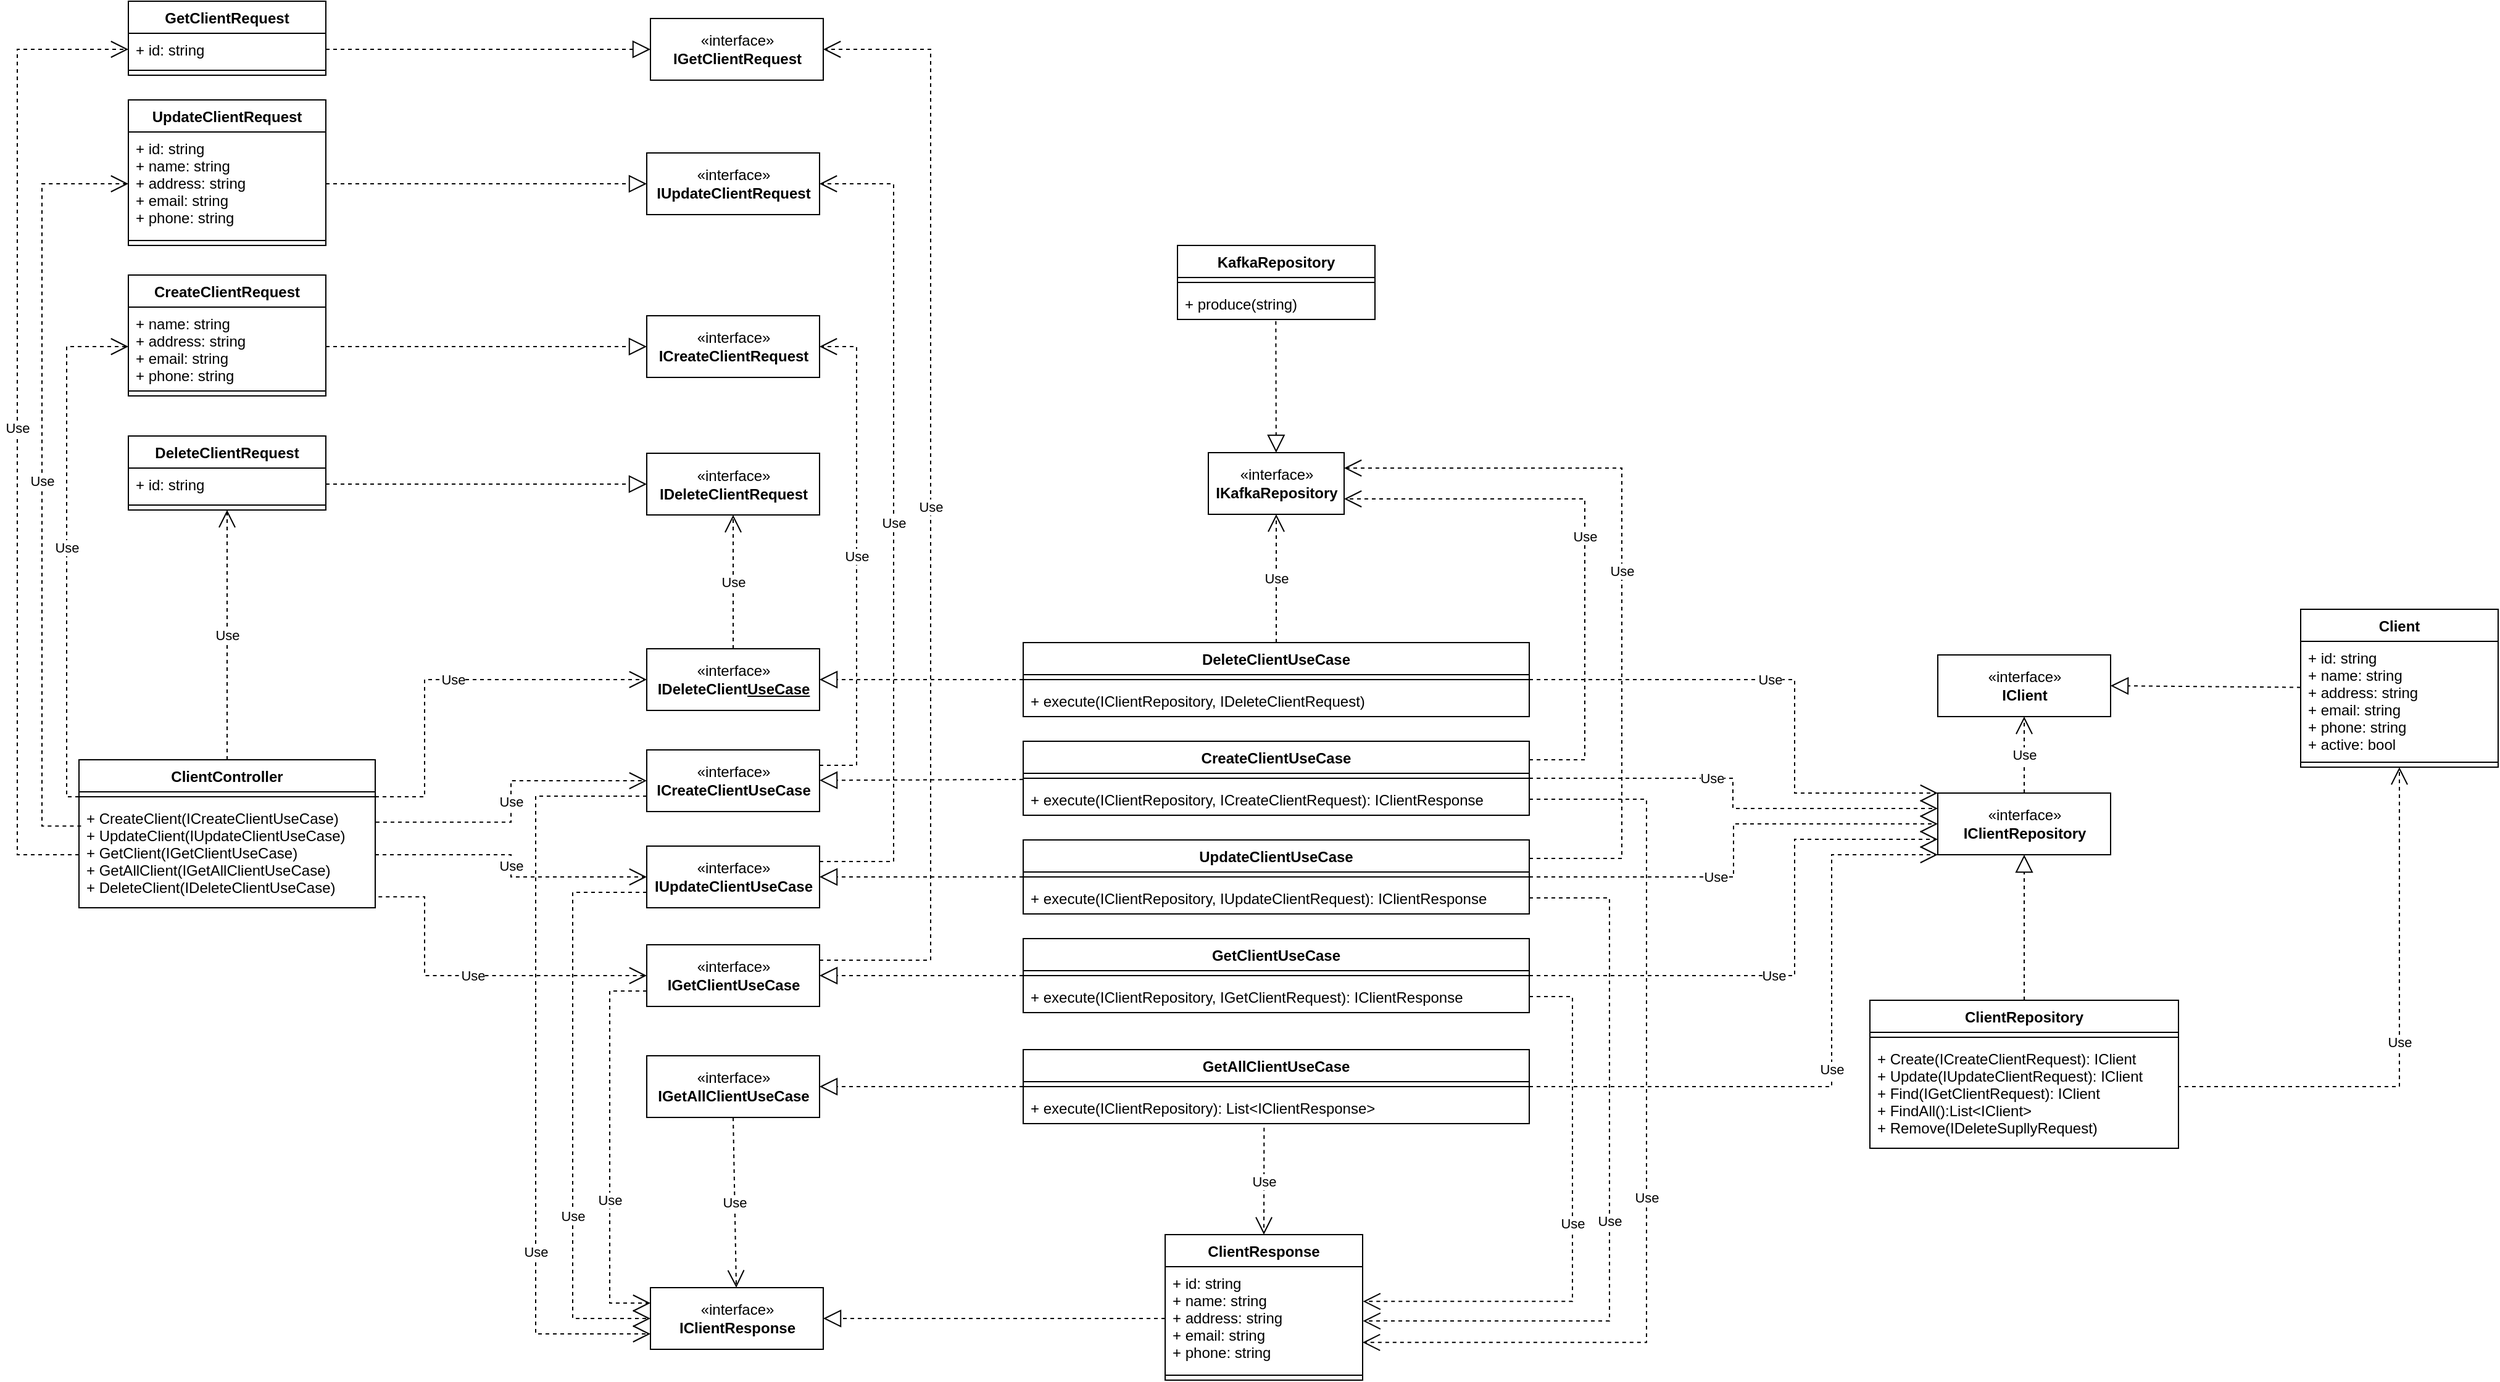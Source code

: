 <mxfile version="17.4.3" type="device"><diagram id="DKBHB41s_qd2FAljXbg2" name="Page-1"><mxGraphModel dx="2692" dy="2877" grid="1" gridSize="10" guides="1" tooltips="1" connect="1" arrows="1" fold="1" page="1" pageScale="1" pageWidth="827" pageHeight="1169" math="0" shadow="0"><root><mxCell id="0"/><mxCell id="1" parent="0"/><mxCell id="ePpvQU-rezTkZ5d9DqpV-1" value="" style="endArrow=block;dashed=1;endFill=0;endSize=12;html=1;rounded=0;exitX=0;exitY=0.5;exitDx=0;exitDy=0;entryX=1;entryY=0.5;entryDx=0;entryDy=0;" parent="1" source="ePpvQU-rezTkZ5d9DqpV-48" target="ePpvQU-rezTkZ5d9DqpV-2" edge="1"><mxGeometry width="160" relative="1" as="geometry"><mxPoint x="-690" y="-1297" as="sourcePoint"/><mxPoint x="-260" y="-1090" as="targetPoint"/></mxGeometry></mxCell><mxCell id="ePpvQU-rezTkZ5d9DqpV-2" value="«interface»&lt;br&gt;&lt;b&gt;IClientResponse&lt;/b&gt;" style="html=1;" parent="1" vertex="1"><mxGeometry x="-897" y="-1267" width="140" height="50" as="geometry"/></mxCell><mxCell id="ePpvQU-rezTkZ5d9DqpV-3" value="" style="endArrow=block;dashed=1;endFill=0;endSize=12;html=1;rounded=0;" parent="1" source="ePpvQU-rezTkZ5d9DqpV-10" target="ePpvQU-rezTkZ5d9DqpV-21" edge="1"><mxGeometry width="160" relative="1" as="geometry"><mxPoint x="-330" y="-1570" as="sourcePoint"/><mxPoint x="-170" y="-1570" as="targetPoint"/></mxGeometry></mxCell><mxCell id="ePpvQU-rezTkZ5d9DqpV-4" value="" style="endArrow=block;dashed=1;endFill=0;endSize=12;html=1;rounded=0;" parent="1" source="ePpvQU-rezTkZ5d9DqpV-7" target="ePpvQU-rezTkZ5d9DqpV-20" edge="1"><mxGeometry width="160" relative="1" as="geometry"><mxPoint x="-680" y="-1610" as="sourcePoint"/><mxPoint x="-520" y="-1610" as="targetPoint"/></mxGeometry></mxCell><mxCell id="ePpvQU-rezTkZ5d9DqpV-5" value="" style="endArrow=block;dashed=1;endFill=0;endSize=12;html=1;rounded=0;" parent="1" source="ePpvQU-rezTkZ5d9DqpV-13" target="ePpvQU-rezTkZ5d9DqpV-22" edge="1"><mxGeometry width="160" relative="1" as="geometry"><mxPoint x="-330" y="-1570" as="sourcePoint"/><mxPoint x="-170" y="-1570" as="targetPoint"/></mxGeometry></mxCell><mxCell id="ePpvQU-rezTkZ5d9DqpV-6" value="" style="endArrow=block;dashed=1;endFill=0;endSize=12;html=1;rounded=0;" parent="1" source="ePpvQU-rezTkZ5d9DqpV-16" target="ePpvQU-rezTkZ5d9DqpV-23" edge="1"><mxGeometry width="160" relative="1" as="geometry"><mxPoint x="-330" y="-1570" as="sourcePoint"/><mxPoint x="-170" y="-1570" as="targetPoint"/></mxGeometry></mxCell><mxCell id="ePpvQU-rezTkZ5d9DqpV-7" value="CreateClientUseCase" style="swimlane;fontStyle=1;align=center;verticalAlign=top;childLayout=stackLayout;horizontal=1;startSize=26;horizontalStack=0;resizeParent=1;resizeParentMax=0;resizeLast=0;collapsible=1;marginBottom=0;" parent="1" vertex="1"><mxGeometry x="-595" y="-1710" width="410" height="60" as="geometry"/></mxCell><mxCell id="ePpvQU-rezTkZ5d9DqpV-8" value="" style="line;strokeWidth=1;fillColor=none;align=left;verticalAlign=middle;spacingTop=-1;spacingLeft=3;spacingRight=3;rotatable=0;labelPosition=right;points=[];portConstraint=eastwest;" parent="ePpvQU-rezTkZ5d9DqpV-7" vertex="1"><mxGeometry y="26" width="410" height="8" as="geometry"/></mxCell><mxCell id="ePpvQU-rezTkZ5d9DqpV-9" value="+ execute(IClientRepository, ICreateClientRequest): IClientResponse" style="text;strokeColor=none;fillColor=none;align=left;verticalAlign=top;spacingLeft=4;spacingRight=4;overflow=hidden;rotatable=0;points=[[0,0.5],[1,0.5]];portConstraint=eastwest;" parent="ePpvQU-rezTkZ5d9DqpV-7" vertex="1"><mxGeometry y="34" width="410" height="26" as="geometry"/></mxCell><mxCell id="ePpvQU-rezTkZ5d9DqpV-10" value="UpdateClientUseCase" style="swimlane;fontStyle=1;align=center;verticalAlign=top;childLayout=stackLayout;horizontal=1;startSize=26;horizontalStack=0;resizeParent=1;resizeParentMax=0;resizeLast=0;collapsible=1;marginBottom=0;" parent="1" vertex="1"><mxGeometry x="-595" y="-1630" width="410" height="60" as="geometry"/></mxCell><mxCell id="ePpvQU-rezTkZ5d9DqpV-11" value="" style="line;strokeWidth=1;fillColor=none;align=left;verticalAlign=middle;spacingTop=-1;spacingLeft=3;spacingRight=3;rotatable=0;labelPosition=right;points=[];portConstraint=eastwest;" parent="ePpvQU-rezTkZ5d9DqpV-10" vertex="1"><mxGeometry y="26" width="410" height="8" as="geometry"/></mxCell><mxCell id="ePpvQU-rezTkZ5d9DqpV-12" value="+ execute(IClientRepository, IUpdateClientRequest): IClientResponse" style="text;strokeColor=none;fillColor=none;align=left;verticalAlign=top;spacingLeft=4;spacingRight=4;overflow=hidden;rotatable=0;points=[[0,0.5],[1,0.5]];portConstraint=eastwest;" parent="ePpvQU-rezTkZ5d9DqpV-10" vertex="1"><mxGeometry y="34" width="410" height="26" as="geometry"/></mxCell><mxCell id="ePpvQU-rezTkZ5d9DqpV-13" value="GetClientUseCase" style="swimlane;fontStyle=1;align=center;verticalAlign=top;childLayout=stackLayout;horizontal=1;startSize=26;horizontalStack=0;resizeParent=1;resizeParentMax=0;resizeLast=0;collapsible=1;marginBottom=0;" parent="1" vertex="1"><mxGeometry x="-595" y="-1550" width="410" height="60" as="geometry"/></mxCell><mxCell id="ePpvQU-rezTkZ5d9DqpV-14" value="" style="line;strokeWidth=1;fillColor=none;align=left;verticalAlign=middle;spacingTop=-1;spacingLeft=3;spacingRight=3;rotatable=0;labelPosition=right;points=[];portConstraint=eastwest;" parent="ePpvQU-rezTkZ5d9DqpV-13" vertex="1"><mxGeometry y="26" width="410" height="8" as="geometry"/></mxCell><mxCell id="ePpvQU-rezTkZ5d9DqpV-15" value="+ execute(IClientRepository, IGetClientRequest): IClientResponse" style="text;strokeColor=none;fillColor=none;align=left;verticalAlign=top;spacingLeft=4;spacingRight=4;overflow=hidden;rotatable=0;points=[[0,0.5],[1,0.5]];portConstraint=eastwest;" parent="ePpvQU-rezTkZ5d9DqpV-13" vertex="1"><mxGeometry y="34" width="410" height="26" as="geometry"/></mxCell><mxCell id="ePpvQU-rezTkZ5d9DqpV-16" value="DeleteClientUseCase" style="swimlane;fontStyle=1;align=center;verticalAlign=top;childLayout=stackLayout;horizontal=1;startSize=26;horizontalStack=0;resizeParent=1;resizeParentMax=0;resizeLast=0;collapsible=1;marginBottom=0;" parent="1" vertex="1"><mxGeometry x="-595" y="-1790" width="410" height="60" as="geometry"/></mxCell><mxCell id="ePpvQU-rezTkZ5d9DqpV-17" value="" style="line;strokeWidth=1;fillColor=none;align=left;verticalAlign=middle;spacingTop=-1;spacingLeft=3;spacingRight=3;rotatable=0;labelPosition=right;points=[];portConstraint=eastwest;" parent="ePpvQU-rezTkZ5d9DqpV-16" vertex="1"><mxGeometry y="26" width="410" height="8" as="geometry"/></mxCell><mxCell id="ePpvQU-rezTkZ5d9DqpV-18" value="+ execute(IClientRepository, IDeleteClientRequest)" style="text;strokeColor=none;fillColor=none;align=left;verticalAlign=top;spacingLeft=4;spacingRight=4;overflow=hidden;rotatable=0;points=[[0,0.5],[1,0.5]];portConstraint=eastwest;" parent="ePpvQU-rezTkZ5d9DqpV-16" vertex="1"><mxGeometry y="34" width="410" height="26" as="geometry"/></mxCell><mxCell id="ePpvQU-rezTkZ5d9DqpV-19" value="&lt;span style=&quot;color: rgba(0 , 0 , 0 , 0) ; font-family: monospace ; font-size: 0px&quot;&gt;%3CmxGraphModel%3E%3Croot%3E%3CmxCell%20id%3D%220%22%2F%3E%3CmxCell%20id%3D%221%22%20parent%3D%220%22%2F%3E%3CmxCell%20id%3D%222%22%20value%3D%22%C2%ABinterface%C2%BB%26lt%3Bbr%26gt%3B%26lt%3Bb%26gt%3BICreateClientRequest%26lt%3B%2Fb%26gt%3B%22%20style%3D%22html%3D1%3B%22%20vertex%3D%221%22%20parent%3D%221%22%3E%3CmxGeometry%20x%3D%22-1110%22%20y%3D%22-2160%22%20width%3D%22140%22%20height%3D%2250%22%20as%3D%22geometry%22%2F%3E%3C%2FmxCell%3E%3CmxCell%20id%3D%223%22%20value%3D%22%C2%ABinterface%C2%BB%26lt%3Bbr%26gt%3B%26lt%3Bb%26gt%3BIGetClientRequest%26lt%3B%2Fb%26gt%3B%22%20style%3D%22html%3D1%3B%22%20vertex%3D%221%22%20parent%3D%221%22%3E%3CmxGeometry%20x%3D%22-1110%22%20y%3D%22-2040%22%20width%3D%22140%22%20height%3D%2250%22%20as%3D%22geometry%22%2F%3E%3C%2FmxCell%3E%3CmxCell%20id%3D%224%22%20value%3D%22%C2%ABinterface%C2%BB%26lt%3Bbr%26gt%3B%26lt%3Bb%26gt%3BIUpdateClientR%26lt%3B%2Fb%26gt%3B%26lt%3Bspan%20style%3D%26quot%3Bcolor%3A%20rgba(0%20%2C%200%20%2C%200%20%2C%200)%20%3B%20font-family%3A%20monospace%20%3B%20font-size%3A%200px%26quot%3B%26gt%3B%253CmxGraphModel%253E%253Croot%253E%253CmxCell%2520id%253D%25220%2522%252F%253E%253CmxCell%2520id%253D%25221%2522%2520parent%253D%25220%2522%252F%253E%253CmxCell%2520id%253D%25222%2522%2520value%253D%2522%25C2%25ABinterface%25C2%25BB%2526lt%253Bbr%2526gt%253B%2526lt%253Bb%2526gt%253BICreateClientRequest%2526lt%253B%252Fb%2526gt%253B%2522%2520style%253D%2522html%253D1%253B%2522%2520vertex%253D%25221%2522%2520parent%253D%25221%2522%253E%253CmxGeometry%2520x%253D%2522-790%2522%2520y%253D%2522-1310%2522%2520width%253D%2522140%2522%2520height%253D%252250%2522%2520as%253D%2522geometry%2522%252F%253E%253C%252FmxCell%253E%253C%252Froot%253E%253C%252FmxGraphModel%253E%26lt%3B%2Fspan%26gt%3B%26lt%3Bb%26gt%3B%26lt%3Bbr%26gt%3Bequest%26lt%3B%2Fb%26gt%3B%22%20style%3D%22html%3D1%3B%22%20vertex%3D%221%22%20parent%3D%221%22%3E%3CmxGeometry%20x%3D%22-1110%22%20y%3D%22-2100%22%20width%3D%22140%22%20height%3D%2250%22%20as%3D%22geometry%22%2F%3E%3C%2FmxCell%3E%3CmxCell%20id%3D%225%22%20value%3D%22%C2%ABinterface%C2%BB%26lt%3Bbr%26gt%3B%26lt%3Bb%26gt%3BIDeleteClientRequest%26lt%3B%2Fb%26gt%3B%22%20style%3D%22html%3D1%3B%22%20vertex%3D%221%22%20parent%3D%221%22%3E%3CmxGeometry%20x%3D%22-1110%22%20y%3D%22-1980%22%20width%3D%22140%22%20height%3D%2250%22%20as%3D%22geometry%22%2F%3E%3C%2FmxCell%3E%3C%2Froot%3E%3C%2FmxGraphModel%3E&lt;/span&gt;" style="html=1;strokeColor=none;resizeWidth=1;resizeHeight=1;fillColor=none;part=1;connectable=0;allowArrows=0;deletable=0;" parent="1" vertex="1"><mxGeometry x="-940" y="-1800" width="230.0" height="224" as="geometry"><mxPoint y="30" as="offset"/></mxGeometry></mxCell><mxCell id="ePpvQU-rezTkZ5d9DqpV-20" value="«interface»&lt;br&gt;&lt;b&gt;ICreateClientUseCase&lt;/b&gt;" style="html=1;" parent="1" vertex="1"><mxGeometry x="-900" y="-1703" width="140" height="50" as="geometry"/></mxCell><mxCell id="ePpvQU-rezTkZ5d9DqpV-21" value="«interface»&lt;br&gt;&lt;b&gt;IUpdateClientUseCase&lt;/b&gt;&lt;span style=&quot;color: rgba(0 , 0 , 0 , 0) ; font-family: monospace ; font-size: 0px&quot;&gt;%3CmxGraphModel%3E%3Croot%3E%3CmxCell%20id%3D%220%22%2F%3E%3CmxCell%20id%3D%221%22%20parent%3D%220%22%2F%3E%3CmxCell%20id%3D%222%22%20value%3D%22%C2%ABinterface%C2%BB%26lt%3Bbr%26gt%3B%26lt%3Bb%26gt%3BICreateClientRequest%26lt%3B%2Fb%26gt%3B%22%20style%3D%22html%3D1%3B%22%20vertex%3D%221%22%20parent%3D%221%22%3E%3CmxGeometry%20x%3D%22-790%22%20y%3D%22-1310%22%20width%3D%22140%22%20height%3D%2250%22%20as%3D%22geometry%22%2F%3E%3C%2FmxCell%3E%3C%2Froot%3E%3C%2FmxGraphMom&lt;/span&gt;&lt;b&gt;&lt;br&gt;&lt;/b&gt;" style="html=1;" parent="1" vertex="1"><mxGeometry x="-900" y="-1625" width="140" height="50" as="geometry"/></mxCell><mxCell id="ePpvQU-rezTkZ5d9DqpV-22" value="«interface»&lt;br&gt;&lt;b&gt;IGetClientUseCase&lt;/b&gt;" style="html=1;" parent="1" vertex="1"><mxGeometry x="-900" y="-1545" width="140" height="50" as="geometry"/></mxCell><mxCell id="ePpvQU-rezTkZ5d9DqpV-23" value="«interface»&lt;br&gt;&lt;b&gt;IDeleteClient&lt;u&gt;UseCase&lt;/u&gt;&lt;/b&gt;" style="html=1;" parent="1" vertex="1"><mxGeometry x="-900" y="-1785" width="140" height="50" as="geometry"/></mxCell><mxCell id="ePpvQU-rezTkZ5d9DqpV-24" value="Use" style="endArrow=open;endSize=12;dashed=1;html=1;rounded=0;exitX=0;exitY=0.75;exitDx=0;exitDy=0;edgeStyle=elbowEdgeStyle;entryX=0;entryY=0.75;entryDx=0;entryDy=0;" parent="1" source="ePpvQU-rezTkZ5d9DqpV-20" target="ePpvQU-rezTkZ5d9DqpV-2" edge="1"><mxGeometry x="0.485" width="160" relative="1" as="geometry"><mxPoint x="-1180" y="-1650" as="sourcePoint"/><mxPoint x="-930" y="-1260" as="targetPoint"/><Array as="points"><mxPoint x="-990" y="-1620"/><mxPoint x="-980" y="-1400"/><mxPoint x="-910" y="-1220"/><mxPoint x="-930" y="-1430"/><mxPoint x="-920" y="-1670"/><mxPoint x="-910" y="-1690"/><mxPoint x="-900" y="-1570"/></Array><mxPoint as="offset"/></mxGeometry></mxCell><mxCell id="ePpvQU-rezTkZ5d9DqpV-25" value="Use" style="endArrow=open;endSize=12;dashed=1;html=1;rounded=0;exitX=0;exitY=0.75;exitDx=0;exitDy=0;edgeStyle=elbowEdgeStyle;entryX=0;entryY=0.5;entryDx=0;entryDy=0;" parent="1" source="ePpvQU-rezTkZ5d9DqpV-21" target="ePpvQU-rezTkZ5d9DqpV-2" edge="1"><mxGeometry x="0.376" width="160" relative="1" as="geometry"><mxPoint x="-1040" y="-1460" as="sourcePoint"/><mxPoint x="-950" y="-1240" as="targetPoint"/><Array as="points"><mxPoint x="-960" y="-1410"/><mxPoint x="-950" y="-1450"/><mxPoint x="-950" y="-1420"/><mxPoint x="-930" y="-1500"/><mxPoint x="-920" y="-1529"/></Array><mxPoint as="offset"/></mxGeometry></mxCell><mxCell id="ePpvQU-rezTkZ5d9DqpV-26" value="Use" style="endArrow=open;endSize=12;dashed=1;html=1;rounded=0;exitX=0;exitY=0.75;exitDx=0;exitDy=0;edgeStyle=elbowEdgeStyle;entryX=0;entryY=0.25;entryDx=0;entryDy=0;" parent="1" source="ePpvQU-rezTkZ5d9DqpV-22" target="ePpvQU-rezTkZ5d9DqpV-2" edge="1"><mxGeometry x="0.264" width="160" relative="1" as="geometry"><mxPoint x="-1040" y="-1460" as="sourcePoint"/><mxPoint x="-970" y="-1190" as="targetPoint"/><Array as="points"><mxPoint x="-930" y="-1400"/><mxPoint x="-830" y="-1380"/><mxPoint x="-940" y="-1400"/><mxPoint x="-970" y="-1390"/><mxPoint x="-990" y="-1410"/><mxPoint x="-950" y="-1490"/><mxPoint x="-940" y="-1490"/></Array><mxPoint as="offset"/></mxGeometry></mxCell><mxCell id="ePpvQU-rezTkZ5d9DqpV-27" value="Use" style="endArrow=open;endSize=12;dashed=1;html=1;rounded=0;exitX=1;exitY=0.5;exitDx=0;exitDy=0;entryX=0;entryY=0.25;entryDx=0;entryDy=0;edgeStyle=elbowEdgeStyle;" parent="1" source="ePpvQU-rezTkZ5d9DqpV-7" target="ePpvQU-rezTkZ5d9DqpV-74" edge="1"><mxGeometry x="-0.17" width="160" relative="1" as="geometry"><mxPoint x="-330" y="-1660" as="sourcePoint"/><mxPoint x="-170" y="-1660" as="targetPoint"/><Array as="points"><mxPoint x="-20" y="-1690"/><mxPoint x="10" y="-1730"/></Array><mxPoint as="offset"/></mxGeometry></mxCell><mxCell id="ePpvQU-rezTkZ5d9DqpV-28" value="Use" style="endArrow=open;endSize=12;dashed=1;html=1;rounded=0;exitX=1;exitY=0.5;exitDx=0;exitDy=0;entryX=0;entryY=0.5;entryDx=0;entryDy=0;edgeStyle=elbowEdgeStyle;" parent="1" source="ePpvQU-rezTkZ5d9DqpV-10" target="ePpvQU-rezTkZ5d9DqpV-74" edge="1"><mxGeometry x="-0.193" width="160" relative="1" as="geometry"><mxPoint x="-320" y="-1650" as="sourcePoint"/><mxPoint x="-160" y="-1650" as="targetPoint"/><Array as="points"/><mxPoint as="offset"/></mxGeometry></mxCell><mxCell id="ePpvQU-rezTkZ5d9DqpV-29" value="Use" style="endArrow=open;endSize=12;dashed=1;html=1;rounded=0;exitX=1;exitY=0.5;exitDx=0;exitDy=0;entryX=0;entryY=0.75;entryDx=0;entryDy=0;edgeStyle=elbowEdgeStyle;" parent="1" source="ePpvQU-rezTkZ5d9DqpV-13" target="ePpvQU-rezTkZ5d9DqpV-74" edge="1"><mxGeometry x="-0.104" width="160" relative="1" as="geometry"><mxPoint x="-310" y="-1640" as="sourcePoint"/><mxPoint x="-150" y="-1640" as="targetPoint"/><Array as="points"><mxPoint x="30" y="-1550"/><mxPoint x="-20" y="-1630"/><mxPoint x="-270" y="-1630"/></Array><mxPoint as="offset"/></mxGeometry></mxCell><mxCell id="ePpvQU-rezTkZ5d9DqpV-30" value="Use" style="endArrow=open;endSize=12;dashed=1;html=1;rounded=0;edgeStyle=elbowEdgeStyle;exitX=1;exitY=0.5;exitDx=0;exitDy=0;entryX=0;entryY=0;entryDx=0;entryDy=0;" parent="1" source="ePpvQU-rezTkZ5d9DqpV-16" target="ePpvQU-rezTkZ5d9DqpV-74" edge="1"><mxGeometry x="-0.08" width="160" relative="1" as="geometry"><mxPoint x="-290" y="-1560" as="sourcePoint"/><mxPoint x="140" y="-1760" as="targetPoint"/><Array as="points"><mxPoint x="30" y="-1700"/><mxPoint x="20" y="-1570"/></Array><mxPoint as="offset"/></mxGeometry></mxCell><mxCell id="ePpvQU-rezTkZ5d9DqpV-31" value="DeleteClientRequest" style="swimlane;fontStyle=1;align=center;verticalAlign=top;childLayout=stackLayout;horizontal=1;startSize=26;horizontalStack=0;resizeParent=1;resizeParentMax=0;resizeLast=0;collapsible=1;marginBottom=0;" parent="1" vertex="1"><mxGeometry x="-1320" y="-1957.5" width="160" height="60" as="geometry"/></mxCell><mxCell id="ePpvQU-rezTkZ5d9DqpV-32" value="+ id: string" style="text;strokeColor=none;fillColor=none;align=left;verticalAlign=top;spacingLeft=4;spacingRight=4;overflow=hidden;rotatable=0;points=[[0,0.5],[1,0.5]];portConstraint=eastwest;" parent="ePpvQU-rezTkZ5d9DqpV-31" vertex="1"><mxGeometry y="26" width="160" height="26" as="geometry"/></mxCell><mxCell id="ePpvQU-rezTkZ5d9DqpV-33" value="" style="line;strokeWidth=1;fillColor=none;align=left;verticalAlign=middle;spacingTop=-1;spacingLeft=3;spacingRight=3;rotatable=0;labelPosition=right;points=[];portConstraint=eastwest;" parent="ePpvQU-rezTkZ5d9DqpV-31" vertex="1"><mxGeometry y="52" width="160" height="8" as="geometry"/></mxCell><mxCell id="ePpvQU-rezTkZ5d9DqpV-34" style="edgeStyle=elbowEdgeStyle;rounded=0;orthogonalLoop=1;jettySize=auto;html=1;exitX=0.5;exitY=0;exitDx=0;exitDy=0;" parent="1" source="ePpvQU-rezTkZ5d9DqpV-31" target="ePpvQU-rezTkZ5d9DqpV-31" edge="1"><mxGeometry relative="1" as="geometry"/></mxCell><mxCell id="ePpvQU-rezTkZ5d9DqpV-35" value="GetClientRequest" style="swimlane;fontStyle=1;align=center;verticalAlign=top;childLayout=stackLayout;horizontal=1;startSize=26;horizontalStack=0;resizeParent=1;resizeParentMax=0;resizeLast=0;collapsible=1;marginBottom=0;" parent="1" vertex="1"><mxGeometry x="-1320" y="-2310" width="160" height="60" as="geometry"/></mxCell><mxCell id="ePpvQU-rezTkZ5d9DqpV-36" value="+ id: string" style="text;strokeColor=none;fillColor=none;align=left;verticalAlign=top;spacingLeft=4;spacingRight=4;overflow=hidden;rotatable=0;points=[[0,0.5],[1,0.5]];portConstraint=eastwest;" parent="ePpvQU-rezTkZ5d9DqpV-35" vertex="1"><mxGeometry y="26" width="160" height="26" as="geometry"/></mxCell><mxCell id="ePpvQU-rezTkZ5d9DqpV-37" value="" style="line;strokeWidth=1;fillColor=none;align=left;verticalAlign=middle;spacingTop=-1;spacingLeft=3;spacingRight=3;rotatable=0;labelPosition=right;points=[];portConstraint=eastwest;" parent="ePpvQU-rezTkZ5d9DqpV-35" vertex="1"><mxGeometry y="52" width="160" height="8" as="geometry"/></mxCell><mxCell id="ePpvQU-rezTkZ5d9DqpV-38" value="UpdateClientRequest" style="swimlane;fontStyle=1;align=center;verticalAlign=top;childLayout=stackLayout;horizontal=1;startSize=26;horizontalStack=0;resizeParent=1;resizeParentMax=0;resizeLast=0;collapsible=1;marginBottom=0;" parent="1" vertex="1"><mxGeometry x="-1320" y="-2230" width="160" height="118" as="geometry"/></mxCell><mxCell id="ePpvQU-rezTkZ5d9DqpV-39" value="+ id: string&#10;+ name: string&#10;+ address: string&#10;+ email: string&#10;+ phone: string" style="text;strokeColor=none;fillColor=none;align=left;verticalAlign=top;spacingLeft=4;spacingRight=4;overflow=hidden;rotatable=0;points=[[0,0.5],[1,0.5]];portConstraint=eastwest;" parent="ePpvQU-rezTkZ5d9DqpV-38" vertex="1"><mxGeometry y="26" width="160" height="84" as="geometry"/></mxCell><mxCell id="ePpvQU-rezTkZ5d9DqpV-40" value="" style="line;strokeWidth=1;fillColor=none;align=left;verticalAlign=middle;spacingTop=-1;spacingLeft=3;spacingRight=3;rotatable=0;labelPosition=right;points=[];portConstraint=eastwest;" parent="ePpvQU-rezTkZ5d9DqpV-38" vertex="1"><mxGeometry y="110" width="160" height="8" as="geometry"/></mxCell><mxCell id="ePpvQU-rezTkZ5d9DqpV-41" value="CreateClientRequest" style="swimlane;fontStyle=1;align=center;verticalAlign=top;childLayout=stackLayout;horizontal=1;startSize=26;horizontalStack=0;resizeParent=1;resizeParentMax=0;resizeLast=0;collapsible=1;marginBottom=0;" parent="1" vertex="1"><mxGeometry x="-1320" y="-2088" width="160" height="98" as="geometry"/></mxCell><mxCell id="ePpvQU-rezTkZ5d9DqpV-42" value="+ name: string&#10;+ address: string&#10;+ email: string&#10;+ phone: string" style="text;strokeColor=none;fillColor=none;align=left;verticalAlign=top;spacingLeft=4;spacingRight=4;overflow=hidden;rotatable=0;points=[[0,0.5],[1,0.5]];portConstraint=eastwest;" parent="ePpvQU-rezTkZ5d9DqpV-41" vertex="1"><mxGeometry y="26" width="160" height="64" as="geometry"/></mxCell><mxCell id="ePpvQU-rezTkZ5d9DqpV-43" value="" style="line;strokeWidth=1;fillColor=none;align=left;verticalAlign=middle;spacingTop=-1;spacingLeft=3;spacingRight=3;rotatable=0;labelPosition=right;points=[];portConstraint=eastwest;" parent="ePpvQU-rezTkZ5d9DqpV-41" vertex="1"><mxGeometry y="90" width="160" height="8" as="geometry"/></mxCell><mxCell id="ePpvQU-rezTkZ5d9DqpV-44" value="Use" style="endArrow=open;endSize=12;dashed=1;html=1;rounded=0;exitX=1;exitY=0.5;exitDx=0;exitDy=0;entryX=1.002;entryY=0.335;entryDx=0;entryDy=0;edgeStyle=elbowEdgeStyle;entryPerimeter=0;" parent="1" source="ePpvQU-rezTkZ5d9DqpV-15" target="ePpvQU-rezTkZ5d9DqpV-48" edge="1"><mxGeometry x="-0.032" width="160" relative="1" as="geometry"><mxPoint x="-470" y="-1460" as="sourcePoint"/><mxPoint x="-530" y="-1402" as="targetPoint"/><Array as="points"><mxPoint x="-150" y="-1400"/><mxPoint x="-510" y="-1450"/><mxPoint x="-500" y="-1500"/></Array><mxPoint as="offset"/></mxGeometry></mxCell><mxCell id="ePpvQU-rezTkZ5d9DqpV-45" value="Use" style="endArrow=open;endSize=12;dashed=1;html=1;rounded=0;exitX=1;exitY=0.5;exitDx=0;exitDy=0;entryX=1.002;entryY=0.524;entryDx=0;entryDy=0;edgeStyle=elbowEdgeStyle;entryPerimeter=0;" parent="1" source="ePpvQU-rezTkZ5d9DqpV-12" target="ePpvQU-rezTkZ5d9DqpV-48" edge="1"><mxGeometry x="0.077" width="160" relative="1" as="geometry"><mxPoint x="-540" y="-1540" as="sourcePoint"/><mxPoint x="-530" y="-1387" as="targetPoint"/><Array as="points"><mxPoint x="-120" y="-1410"/><mxPoint x="-130" y="-1440"/><mxPoint x="-140" y="-1480"/><mxPoint x="-480" y="-1500"/></Array><mxPoint as="offset"/></mxGeometry></mxCell><mxCell id="ePpvQU-rezTkZ5d9DqpV-46" value="Use" style="endArrow=open;endSize=12;dashed=1;html=1;rounded=0;exitX=1;exitY=0.5;exitDx=0;exitDy=0;entryX=1;entryY=0.731;entryDx=0;entryDy=0;edgeStyle=elbowEdgeStyle;entryPerimeter=0;" parent="1" source="ePpvQU-rezTkZ5d9DqpV-9" target="ePpvQU-rezTkZ5d9DqpV-48" edge="1"><mxGeometry x="0.093" width="160" relative="1" as="geometry"><mxPoint x="-400" y="-1470" as="sourcePoint"/><mxPoint x="-530" y="-1379.5" as="targetPoint"/><Array as="points"><mxPoint x="-90" y="-1480"/><mxPoint x="-110" y="-1630"/><mxPoint x="-250" y="-1560"/><mxPoint x="-460" y="-1550"/></Array><mxPoint y="-1" as="offset"/></mxGeometry></mxCell><mxCell id="ePpvQU-rezTkZ5d9DqpV-47" value="ClientResponse" style="swimlane;fontStyle=1;align=center;verticalAlign=top;childLayout=stackLayout;horizontal=1;startSize=26;horizontalStack=0;resizeParent=1;resizeParentMax=0;resizeLast=0;collapsible=1;marginBottom=0;" parent="1" vertex="1"><mxGeometry x="-480" y="-1310" width="160" height="118" as="geometry"/></mxCell><mxCell id="ePpvQU-rezTkZ5d9DqpV-48" value="+ id: string&#10;+ name: string&#10;+ address: string&#10;+ email: string&#10;+ phone: string" style="text;strokeColor=none;fillColor=none;align=left;verticalAlign=top;spacingLeft=4;spacingRight=4;overflow=hidden;rotatable=0;points=[[0,0.5],[1,0.5]];portConstraint=eastwest;" parent="ePpvQU-rezTkZ5d9DqpV-47" vertex="1"><mxGeometry y="26" width="160" height="84" as="geometry"/></mxCell><mxCell id="ePpvQU-rezTkZ5d9DqpV-49" value="" style="line;strokeWidth=1;fillColor=none;align=left;verticalAlign=middle;spacingTop=-1;spacingLeft=3;spacingRight=3;rotatable=0;labelPosition=right;points=[];portConstraint=eastwest;" parent="ePpvQU-rezTkZ5d9DqpV-47" vertex="1"><mxGeometry y="110" width="160" height="8" as="geometry"/></mxCell><mxCell id="ePpvQU-rezTkZ5d9DqpV-50" value="Use" style="endArrow=open;endSize=12;dashed=1;html=1;rounded=0;exitX=0.5;exitY=0;exitDx=0;exitDy=0;entryX=0.5;entryY=1;entryDx=0;entryDy=0;" parent="1" source="ePpvQU-rezTkZ5d9DqpV-74" target="ePpvQU-rezTkZ5d9DqpV-75" edge="1"><mxGeometry width="160" relative="1" as="geometry"><mxPoint x="-18.5" y="-1760" as="sourcePoint"/><mxPoint x="-10" y="-1840" as="targetPoint"/></mxGeometry></mxCell><mxCell id="ePpvQU-rezTkZ5d9DqpV-51" value="«interface»&lt;br&gt;&lt;b&gt;IDeleteClientRequest&lt;/b&gt;" style="html=1;" parent="1" vertex="1"><mxGeometry x="-900" y="-1943.5" width="140" height="50" as="geometry"/></mxCell><mxCell id="ePpvQU-rezTkZ5d9DqpV-52" value="«interface»&lt;br&gt;&lt;b&gt;ICreateClientRequest&lt;/b&gt;" style="html=1;" parent="1" vertex="1"><mxGeometry x="-900" y="-2055" width="140" height="50" as="geometry"/></mxCell><mxCell id="ePpvQU-rezTkZ5d9DqpV-53" value="«interface»&lt;br&gt;&lt;b&gt;IUpdateClientR&lt;/b&gt;&lt;span style=&quot;color: rgba(0 , 0 , 0 , 0) ; font-family: monospace ; font-size: 0px&quot;&gt;3CmxGraphModel%3E%3Croot%3E%3CmxCell%20id%3D%220%22%2F%3E%3CmxCell%20id%3D%221%22%20parent%3D%220%22%2F%3E%3CmxCell%20id%3D%222%22%20value%3D%22%C2%ABinterface%C2%BB%26lt%3Bbr%26gt%3B%26lt%3Bb%26gt%3BICreateClientRequest%26lt%3B%2Fb%26gt%3B%22%20style%3D%22html%3D1%3B%22%20vertex%3D%221%22%20parent%3D%221%22%3E%3CmxGeometry%20x%3D%22-790%22%20y%3D%22-1310%22%20width%3D%22140%22%20height%3D%2250%22%20as%3D%22geometry%22%2F%3E%3C%2FmxCell%3E%3C%2Froot%3E%3C%2FmxGraphModel%3E&lt;/span&gt;&lt;b&gt;equest&lt;/b&gt;" style="html=1;" parent="1" vertex="1"><mxGeometry x="-900" y="-2187" width="140" height="50" as="geometry"/></mxCell><mxCell id="ePpvQU-rezTkZ5d9DqpV-54" value="«interface»&lt;br&gt;&lt;b&gt;IGetClientRequest&lt;/b&gt;" style="html=1;" parent="1" vertex="1"><mxGeometry x="-897" y="-2296" width="140" height="50" as="geometry"/></mxCell><mxCell id="ePpvQU-rezTkZ5d9DqpV-55" value="Use" style="endArrow=open;endSize=12;dashed=1;html=1;rounded=0;entryX=0.5;entryY=1;entryDx=0;entryDy=0;exitX=0.5;exitY=0;exitDx=0;exitDy=0;" parent="1" source="ePpvQU-rezTkZ5d9DqpV-23" target="ePpvQU-rezTkZ5d9DqpV-51" edge="1"><mxGeometry width="160" relative="1" as="geometry"><mxPoint x="-830" y="-1830" as="sourcePoint"/><mxPoint x="-670" y="-1830" as="targetPoint"/></mxGeometry></mxCell><mxCell id="ePpvQU-rezTkZ5d9DqpV-56" value="ClientController" style="swimlane;fontStyle=1;align=center;verticalAlign=top;childLayout=stackLayout;horizontal=1;startSize=26;horizontalStack=0;resizeParent=1;resizeParentMax=0;resizeLast=0;collapsible=1;marginBottom=0;" parent="1" vertex="1"><mxGeometry x="-1360" y="-1695" width="240" height="120" as="geometry"/></mxCell><mxCell id="ePpvQU-rezTkZ5d9DqpV-57" value="" style="line;strokeWidth=1;fillColor=none;align=left;verticalAlign=middle;spacingTop=-1;spacingLeft=3;spacingRight=3;rotatable=0;labelPosition=right;points=[];portConstraint=eastwest;" parent="ePpvQU-rezTkZ5d9DqpV-56" vertex="1"><mxGeometry y="26" width="240" height="8" as="geometry"/></mxCell><mxCell id="ePpvQU-rezTkZ5d9DqpV-58" value="+ CreateClient(ICreateClientUseCase)&#10;+ UpdateClient(IUpdateClientUseCase)&#10;+ GetClient(IGetClientUseCase)&#10;+ GetAllClient(IGetAllClientUseCase)&#10;+ DeleteClient(IDeleteClientUseCase)" style="text;strokeColor=none;fillColor=none;align=left;verticalAlign=top;spacingLeft=4;spacingRight=4;overflow=hidden;rotatable=0;points=[[0,0.5],[1,0.5]];portConstraint=eastwest;" parent="ePpvQU-rezTkZ5d9DqpV-56" vertex="1"><mxGeometry y="34" width="240" height="86" as="geometry"/></mxCell><mxCell id="ePpvQU-rezTkZ5d9DqpV-59" value="" style="endArrow=block;dashed=1;endFill=0;endSize=12;html=1;rounded=0;entryX=0;entryY=0.5;entryDx=0;entryDy=0;" parent="1" source="ePpvQU-rezTkZ5d9DqpV-36" target="ePpvQU-rezTkZ5d9DqpV-54" edge="1"><mxGeometry width="160" relative="1" as="geometry"><mxPoint x="-1120" y="-2290" as="sourcePoint"/><mxPoint x="-960" y="-2290" as="targetPoint"/></mxGeometry></mxCell><mxCell id="ePpvQU-rezTkZ5d9DqpV-60" value="" style="endArrow=block;dashed=1;endFill=0;endSize=12;html=1;rounded=0;exitX=1;exitY=0.5;exitDx=0;exitDy=0;entryX=0;entryY=0.5;entryDx=0;entryDy=0;" parent="1" source="ePpvQU-rezTkZ5d9DqpV-39" target="ePpvQU-rezTkZ5d9DqpV-53" edge="1"><mxGeometry width="160" relative="1" as="geometry"><mxPoint x="-1100" y="-2160" as="sourcePoint"/><mxPoint x="-940" y="-2160" as="targetPoint"/></mxGeometry></mxCell><mxCell id="ePpvQU-rezTkZ5d9DqpV-61" value="" style="endArrow=block;dashed=1;endFill=0;endSize=12;html=1;rounded=0;exitX=1;exitY=0.5;exitDx=0;exitDy=0;entryX=0;entryY=0.5;entryDx=0;entryDy=0;" parent="1" source="ePpvQU-rezTkZ5d9DqpV-42" target="ePpvQU-rezTkZ5d9DqpV-52" edge="1"><mxGeometry width="160" relative="1" as="geometry"><mxPoint x="-1270" y="-2080" as="sourcePoint"/><mxPoint x="-1110" y="-2080" as="targetPoint"/></mxGeometry></mxCell><mxCell id="ePpvQU-rezTkZ5d9DqpV-62" value="" style="endArrow=block;dashed=1;endFill=0;endSize=12;html=1;rounded=0;exitX=1;exitY=0.5;exitDx=0;exitDy=0;" parent="1" source="ePpvQU-rezTkZ5d9DqpV-32" target="ePpvQU-rezTkZ5d9DqpV-51" edge="1"><mxGeometry width="160" relative="1" as="geometry"><mxPoint x="-1130" y="-1910" as="sourcePoint"/><mxPoint x="-970" y="-1910" as="targetPoint"/></mxGeometry></mxCell><mxCell id="ePpvQU-rezTkZ5d9DqpV-63" value="Use" style="endArrow=open;endSize=12;dashed=1;html=1;rounded=0;exitX=1;exitY=0.25;exitDx=0;exitDy=0;entryX=1;entryY=0.5;entryDx=0;entryDy=0;edgeStyle=elbowEdgeStyle;" parent="1" source="ePpvQU-rezTkZ5d9DqpV-20" target="ePpvQU-rezTkZ5d9DqpV-52" edge="1"><mxGeometry width="160" relative="1" as="geometry"><mxPoint x="-630" y="-1870" as="sourcePoint"/><mxPoint x="-470" y="-1870" as="targetPoint"/><Array as="points"><mxPoint x="-730" y="-1860"/></Array></mxGeometry></mxCell><mxCell id="ePpvQU-rezTkZ5d9DqpV-64" value="Use" style="endArrow=open;endSize=12;dashed=1;html=1;rounded=0;exitX=1;exitY=0.25;exitDx=0;exitDy=0;entryX=1;entryY=0.5;entryDx=0;entryDy=0;edgeStyle=elbowEdgeStyle;" parent="1" source="ePpvQU-rezTkZ5d9DqpV-21" target="ePpvQU-rezTkZ5d9DqpV-53" edge="1"><mxGeometry width="160" relative="1" as="geometry"><mxPoint x="-560" y="-1880" as="sourcePoint"/><mxPoint x="-400" y="-1880" as="targetPoint"/><Array as="points"><mxPoint x="-700" y="-1887"/></Array></mxGeometry></mxCell><mxCell id="ePpvQU-rezTkZ5d9DqpV-65" value="Use" style="endArrow=open;endSize=12;dashed=1;html=1;rounded=0;exitX=1;exitY=0.25;exitDx=0;exitDy=0;entryX=1;entryY=0.5;entryDx=0;entryDy=0;edgeStyle=elbowEdgeStyle;" parent="1" source="ePpvQU-rezTkZ5d9DqpV-22" target="ePpvQU-rezTkZ5d9DqpV-54" edge="1"><mxGeometry width="160" relative="1" as="geometry"><mxPoint x="-570" y="-1920" as="sourcePoint"/><mxPoint x="-410" y="-1920" as="targetPoint"/><Array as="points"><mxPoint x="-670" y="-1900"/></Array></mxGeometry></mxCell><mxCell id="ePpvQU-rezTkZ5d9DqpV-66" value="Use" style="endArrow=open;endSize=12;dashed=1;html=1;rounded=0;exitX=0.5;exitY=0;exitDx=0;exitDy=0;entryX=0.5;entryY=1;entryDx=0;entryDy=0;" parent="1" source="ePpvQU-rezTkZ5d9DqpV-56" target="ePpvQU-rezTkZ5d9DqpV-31" edge="1"><mxGeometry width="160" relative="1" as="geometry"><mxPoint x="-1290" y="-1770" as="sourcePoint"/><mxPoint x="-1130" y="-1770" as="targetPoint"/></mxGeometry></mxCell><mxCell id="ePpvQU-rezTkZ5d9DqpV-67" value="Use" style="endArrow=open;endSize=12;dashed=1;html=1;rounded=0;exitX=0;exitY=0.25;exitDx=0;exitDy=0;entryX=0;entryY=0.5;entryDx=0;entryDy=0;edgeStyle=elbowEdgeStyle;" parent="1" source="ePpvQU-rezTkZ5d9DqpV-56" target="ePpvQU-rezTkZ5d9DqpV-42" edge="1"><mxGeometry width="160" relative="1" as="geometry"><mxPoint x="-1440" y="-1780" as="sourcePoint"/><mxPoint x="-1280" y="-1780" as="targetPoint"/><Array as="points"><mxPoint x="-1370" y="-1850"/><mxPoint x="-1360" y="-1770"/><mxPoint x="-1350" y="-1840"/></Array></mxGeometry></mxCell><mxCell id="ePpvQU-rezTkZ5d9DqpV-68" value="Use" style="endArrow=open;endSize=12;dashed=1;html=1;rounded=0;entryX=0;entryY=0.5;entryDx=0;entryDy=0;edgeStyle=elbowEdgeStyle;exitX=0.007;exitY=0.229;exitDx=0;exitDy=0;exitPerimeter=0;" parent="1" source="ePpvQU-rezTkZ5d9DqpV-58" target="ePpvQU-rezTkZ5d9DqpV-39" edge="1"><mxGeometry width="160" relative="1" as="geometry"><mxPoint x="-1320" y="-1647" as="sourcePoint"/><mxPoint x="-1340" y="-1590" as="targetPoint"/><Array as="points"><mxPoint x="-1390" y="-1900"/></Array></mxGeometry></mxCell><mxCell id="ePpvQU-rezTkZ5d9DqpV-69" value="Use" style="endArrow=open;endSize=12;dashed=1;html=1;rounded=0;entryX=0;entryY=0.5;entryDx=0;entryDy=0;exitX=0;exitY=0.5;exitDx=0;exitDy=0;edgeStyle=elbowEdgeStyle;" parent="1" source="ePpvQU-rezTkZ5d9DqpV-58" target="ePpvQU-rezTkZ5d9DqpV-36" edge="1"><mxGeometry width="160" relative="1" as="geometry"><mxPoint x="-1410" y="-1590" as="sourcePoint"/><mxPoint x="-1250" y="-1590" as="targetPoint"/><Array as="points"><mxPoint x="-1410" y="-1770"/><mxPoint x="-1400" y="-1940"/></Array></mxGeometry></mxCell><mxCell id="ePpvQU-rezTkZ5d9DqpV-70" value="Use" style="endArrow=open;endSize=12;dashed=1;html=1;rounded=0;exitX=1;exitY=0.25;exitDx=0;exitDy=0;entryX=0;entryY=0.5;entryDx=0;entryDy=0;edgeStyle=elbowEdgeStyle;" parent="1" source="ePpvQU-rezTkZ5d9DqpV-56" target="ePpvQU-rezTkZ5d9DqpV-23" edge="1"><mxGeometry width="160" relative="1" as="geometry"><mxPoint x="-1150" y="-1560" as="sourcePoint"/><mxPoint x="-990" y="-1560" as="targetPoint"/><Array as="points"><mxPoint x="-1080" y="-1690"/><mxPoint x="-1100" y="-1710"/></Array></mxGeometry></mxCell><mxCell id="ePpvQU-rezTkZ5d9DqpV-71" value="Use" style="endArrow=open;endSize=12;dashed=1;html=1;rounded=0;exitX=1.002;exitY=0.193;exitDx=0;exitDy=0;entryX=0;entryY=0.5;entryDx=0;entryDy=0;edgeStyle=elbowEdgeStyle;exitPerimeter=0;" parent="1" source="ePpvQU-rezTkZ5d9DqpV-58" target="ePpvQU-rezTkZ5d9DqpV-20" edge="1"><mxGeometry width="160" relative="1" as="geometry"><mxPoint x="-1160" y="-1647" as="sourcePoint"/><mxPoint x="-990" y="-1550" as="targetPoint"/></mxGeometry></mxCell><mxCell id="ePpvQU-rezTkZ5d9DqpV-72" value="Use" style="endArrow=open;endSize=12;dashed=1;html=1;rounded=0;entryX=0;entryY=0.5;entryDx=0;entryDy=0;edgeStyle=elbowEdgeStyle;exitX=1;exitY=0.5;exitDx=0;exitDy=0;" parent="1" source="ePpvQU-rezTkZ5d9DqpV-58" target="ePpvQU-rezTkZ5d9DqpV-21" edge="1"><mxGeometry width="160" relative="1" as="geometry"><mxPoint x="-1120" y="-1600" as="sourcePoint"/><mxPoint x="-950" y="-1600" as="targetPoint"/></mxGeometry></mxCell><mxCell id="ePpvQU-rezTkZ5d9DqpV-73" value="Use" style="endArrow=open;endSize=12;dashed=1;html=1;rounded=0;exitX=1.011;exitY=0.897;exitDx=0;exitDy=0;entryX=0;entryY=0.5;entryDx=0;entryDy=0;edgeStyle=elbowEdgeStyle;exitPerimeter=0;" parent="1" source="ePpvQU-rezTkZ5d9DqpV-58" target="ePpvQU-rezTkZ5d9DqpV-22" edge="1"><mxGeometry width="160" relative="1" as="geometry"><mxPoint x="-1160" y="-1580" as="sourcePoint"/><mxPoint x="-1000" y="-1580" as="targetPoint"/><Array as="points"><mxPoint x="-1080" y="-1550"/></Array></mxGeometry></mxCell><mxCell id="ePpvQU-rezTkZ5d9DqpV-74" value="«interface»&lt;br&gt;&lt;b&gt;IClientRepository&lt;/b&gt;" style="html=1;" parent="1" vertex="1"><mxGeometry x="146" y="-1668" width="140" height="50" as="geometry"/></mxCell><mxCell id="ePpvQU-rezTkZ5d9DqpV-75" value="«interface»&lt;br&gt;&lt;b&gt;IClient&lt;/b&gt;" style="html=1;" parent="1" vertex="1"><mxGeometry x="146" y="-1780" width="140" height="50" as="geometry"/></mxCell><mxCell id="ePpvQU-rezTkZ5d9DqpV-76" value="ClientRepository" style="swimlane;fontStyle=1;align=center;verticalAlign=top;childLayout=stackLayout;horizontal=1;startSize=26;horizontalStack=0;resizeParent=1;resizeParentMax=0;resizeLast=0;collapsible=1;marginBottom=0;" parent="1" vertex="1"><mxGeometry x="91" y="-1500" width="250" height="120" as="geometry"/></mxCell><mxCell id="ePpvQU-rezTkZ5d9DqpV-77" value="" style="line;strokeWidth=1;fillColor=none;align=left;verticalAlign=middle;spacingTop=-1;spacingLeft=3;spacingRight=3;rotatable=0;labelPosition=right;points=[];portConstraint=eastwest;" parent="ePpvQU-rezTkZ5d9DqpV-76" vertex="1"><mxGeometry y="26" width="250" height="8" as="geometry"/></mxCell><mxCell id="ePpvQU-rezTkZ5d9DqpV-78" value="+ Create(ICreateClientRequest): IClient&#10;+ Update(IUpdateClientRequest): IClient&#10;+ Find(IGetClientRequest): IClient&#10;+ FindAll():List&lt;IClient&gt;&#10;+ Remove(IDeleteSupllyRequest)" style="text;strokeColor=none;fillColor=none;align=left;verticalAlign=top;spacingLeft=4;spacingRight=4;overflow=hidden;rotatable=0;points=[[0,0.5],[1,0.5]];portConstraint=eastwest;" parent="ePpvQU-rezTkZ5d9DqpV-76" vertex="1"><mxGeometry y="34" width="250" height="86" as="geometry"/></mxCell><mxCell id="ePpvQU-rezTkZ5d9DqpV-79" value="" style="endArrow=block;dashed=1;endFill=0;endSize=12;html=1;rounded=0;entryX=0.5;entryY=1;entryDx=0;entryDy=0;exitX=0.5;exitY=0;exitDx=0;exitDy=0;" parent="1" source="ePpvQU-rezTkZ5d9DqpV-76" target="ePpvQU-rezTkZ5d9DqpV-74" edge="1"><mxGeometry width="160" relative="1" as="geometry"><mxPoint x="280" y="-1420" as="sourcePoint"/><mxPoint x="440" y="-1420" as="targetPoint"/></mxGeometry></mxCell><mxCell id="ePpvQU-rezTkZ5d9DqpV-83" value="Use" style="endArrow=open;endSize=12;dashed=1;html=1;rounded=0;exitX=1;exitY=0.5;exitDx=0;exitDy=0;edgeStyle=elbowEdgeStyle;elbow=vertical;" parent="1" source="ePpvQU-rezTkZ5d9DqpV-78" target="lCK3vyjuXMhjAG9uzqrk-1" edge="1"><mxGeometry width="160" relative="1" as="geometry"><mxPoint x="390" y="-1290" as="sourcePoint"/><mxPoint x="510" y="-1693" as="targetPoint"/><Array as="points"><mxPoint x="430" y="-1430"/></Array></mxGeometry></mxCell><mxCell id="ePpvQU-rezTkZ5d9DqpV-84" value="" style="endArrow=block;dashed=1;endFill=0;endSize=12;html=1;rounded=0;elbow=vertical;entryX=1;entryY=0.5;entryDx=0;entryDy=0;" parent="1" target="ePpvQU-rezTkZ5d9DqpV-75" edge="1" source="lCK3vyjuXMhjAG9uzqrk-1"><mxGeometry width="160" relative="1" as="geometry"><mxPoint x="430" y="-1755.0" as="sourcePoint"/><mxPoint x="530" y="-1820" as="targetPoint"/></mxGeometry></mxCell><mxCell id="dzTieqhs0yK8TUzlB9zt-1" value="«interface»&lt;br&gt;&lt;b&gt;IKafkaRepository&lt;/b&gt;" style="html=1;" parent="1" vertex="1"><mxGeometry x="-445" y="-1944" width="110" height="50" as="geometry"/></mxCell><mxCell id="dzTieqhs0yK8TUzlB9zt-2" value="KafkaRepository" style="swimlane;fontStyle=1;align=center;verticalAlign=top;childLayout=stackLayout;horizontal=1;startSize=26;horizontalStack=0;resizeParent=1;resizeParentMax=0;resizeLast=0;collapsible=1;marginBottom=0;" parent="1" vertex="1"><mxGeometry x="-470" y="-2112" width="160" height="60" as="geometry"/></mxCell><mxCell id="dzTieqhs0yK8TUzlB9zt-3" value="" style="line;strokeWidth=1;fillColor=none;align=left;verticalAlign=middle;spacingTop=-1;spacingLeft=3;spacingRight=3;rotatable=0;labelPosition=right;points=[];portConstraint=eastwest;" parent="dzTieqhs0yK8TUzlB9zt-2" vertex="1"><mxGeometry y="26" width="160" height="8" as="geometry"/></mxCell><mxCell id="dzTieqhs0yK8TUzlB9zt-4" value="+ produce(string)" style="text;strokeColor=none;fillColor=none;align=left;verticalAlign=top;spacingLeft=4;spacingRight=4;overflow=hidden;rotatable=0;points=[[0,0.5],[1,0.5]];portConstraint=eastwest;" parent="dzTieqhs0yK8TUzlB9zt-2" vertex="1"><mxGeometry y="34" width="160" height="26" as="geometry"/></mxCell><mxCell id="dzTieqhs0yK8TUzlB9zt-5" value="" style="endArrow=block;dashed=1;endFill=0;endSize=12;html=1;rounded=0;exitX=0.498;exitY=1.051;exitDx=0;exitDy=0;exitPerimeter=0;" parent="1" source="dzTieqhs0yK8TUzlB9zt-4" target="dzTieqhs0yK8TUzlB9zt-1" edge="1"><mxGeometry width="160" relative="1" as="geometry"><mxPoint x="-380" y="-2053" as="sourcePoint"/><mxPoint x="-300" y="-1993" as="targetPoint"/></mxGeometry></mxCell><mxCell id="dzTieqhs0yK8TUzlB9zt-6" value="Use" style="endArrow=open;endSize=12;dashed=1;html=1;rounded=0;exitX=0.5;exitY=0;exitDx=0;exitDy=0;entryX=0.5;entryY=1;entryDx=0;entryDy=0;" parent="1" source="ePpvQU-rezTkZ5d9DqpV-16" target="dzTieqhs0yK8TUzlB9zt-1" edge="1"><mxGeometry width="160" relative="1" as="geometry"><mxPoint x="-480" y="-1860" as="sourcePoint"/><mxPoint x="-320" y="-1860" as="targetPoint"/></mxGeometry></mxCell><mxCell id="dzTieqhs0yK8TUzlB9zt-7" value="Use" style="endArrow=open;endSize=12;dashed=1;html=1;rounded=0;exitX=1;exitY=0.25;exitDx=0;exitDy=0;entryX=1;entryY=0.25;entryDx=0;entryDy=0;edgeStyle=elbowEdgeStyle;" parent="1" source="ePpvQU-rezTkZ5d9DqpV-10" target="dzTieqhs0yK8TUzlB9zt-1" edge="1"><mxGeometry width="160" relative="1" as="geometry"><mxPoint x="-90" y="-1840" as="sourcePoint"/><mxPoint x="70" y="-1840" as="targetPoint"/><Array as="points"><mxPoint x="-110" y="-1780"/></Array></mxGeometry></mxCell><mxCell id="dzTieqhs0yK8TUzlB9zt-8" value="Use" style="endArrow=open;endSize=12;dashed=1;html=1;rounded=0;exitX=1;exitY=0.25;exitDx=0;exitDy=0;entryX=1;entryY=0.75;entryDx=0;entryDy=0;edgeStyle=elbowEdgeStyle;" parent="1" source="ePpvQU-rezTkZ5d9DqpV-7" target="dzTieqhs0yK8TUzlB9zt-1" edge="1"><mxGeometry width="160" relative="1" as="geometry"><mxPoint x="-170" y="-1690" as="sourcePoint"/><mxPoint x="-10" y="-1690" as="targetPoint"/><Array as="points"><mxPoint x="-140" y="-1840"/></Array></mxGeometry></mxCell><mxCell id="wZTX0yrrWiBz5FX3-rZx-1" value="«interface»&lt;br&gt;&lt;b&gt;IGetAllClientUseCase&lt;/b&gt;" style="html=1;" parent="1" vertex="1"><mxGeometry x="-900" y="-1455" width="140" height="50" as="geometry"/></mxCell><mxCell id="wZTX0yrrWiBz5FX3-rZx-2" value="GetAllClientUseCase" style="swimlane;fontStyle=1;align=center;verticalAlign=top;childLayout=stackLayout;horizontal=1;startSize=26;horizontalStack=0;resizeParent=1;resizeParentMax=0;resizeLast=0;collapsible=1;marginBottom=0;" parent="1" vertex="1"><mxGeometry x="-595" y="-1460" width="410" height="60" as="geometry"/></mxCell><mxCell id="wZTX0yrrWiBz5FX3-rZx-3" value="" style="line;strokeWidth=1;fillColor=none;align=left;verticalAlign=middle;spacingTop=-1;spacingLeft=3;spacingRight=3;rotatable=0;labelPosition=right;points=[];portConstraint=eastwest;" parent="wZTX0yrrWiBz5FX3-rZx-2" vertex="1"><mxGeometry y="26" width="410" height="8" as="geometry"/></mxCell><mxCell id="wZTX0yrrWiBz5FX3-rZx-4" value="+ execute(IClientRepository): List&lt;IClientResponse&gt;" style="text;strokeColor=none;fillColor=none;align=left;verticalAlign=top;spacingLeft=4;spacingRight=4;overflow=hidden;rotatable=0;points=[[0,0.5],[1,0.5]];portConstraint=eastwest;" parent="wZTX0yrrWiBz5FX3-rZx-2" vertex="1"><mxGeometry y="34" width="410" height="26" as="geometry"/></mxCell><mxCell id="wZTX0yrrWiBz5FX3-rZx-5" value="" style="endArrow=block;dashed=1;endFill=0;endSize=12;html=1;rounded=0;exitX=0;exitY=0.5;exitDx=0;exitDy=0;entryX=1;entryY=0.5;entryDx=0;entryDy=0;" parent="1" source="wZTX0yrrWiBz5FX3-rZx-2" target="wZTX0yrrWiBz5FX3-rZx-1" edge="1"><mxGeometry width="160" relative="1" as="geometry"><mxPoint x="-710" y="-1410" as="sourcePoint"/><mxPoint x="-600" y="-1360" as="targetPoint"/></mxGeometry></mxCell><mxCell id="wZTX0yrrWiBz5FX3-rZx-6" value="Use" style="endArrow=open;endSize=12;dashed=1;html=1;rounded=0;exitX=0.5;exitY=1;exitDx=0;exitDy=0;" parent="1" source="wZTX0yrrWiBz5FX3-rZx-1" target="ePpvQU-rezTkZ5d9DqpV-2" edge="1"><mxGeometry width="160" relative="1" as="geometry"><mxPoint x="-860" y="-1340" as="sourcePoint"/><mxPoint x="-700" y="-1340" as="targetPoint"/></mxGeometry></mxCell><mxCell id="wZTX0yrrWiBz5FX3-rZx-7" value="Use" style="endArrow=open;endSize=12;dashed=1;html=1;rounded=0;exitX=0.476;exitY=1.132;exitDx=0;exitDy=0;exitPerimeter=0;entryX=0.5;entryY=0;entryDx=0;entryDy=0;" parent="1" source="wZTX0yrrWiBz5FX3-rZx-4" target="ePpvQU-rezTkZ5d9DqpV-47" edge="1"><mxGeometry width="160" relative="1" as="geometry"><mxPoint x="-420" y="-1340" as="sourcePoint"/><mxPoint x="-260" y="-1340" as="targetPoint"/></mxGeometry></mxCell><mxCell id="wZTX0yrrWiBz5FX3-rZx-8" value="Use" style="endArrow=open;endSize=12;dashed=1;html=1;rounded=0;exitX=1;exitY=0.5;exitDx=0;exitDy=0;entryX=0;entryY=1;entryDx=0;entryDy=0;edgeStyle=elbowEdgeStyle;" parent="1" source="wZTX0yrrWiBz5FX3-rZx-2" target="ePpvQU-rezTkZ5d9DqpV-74" edge="1"><mxGeometry width="160" relative="1" as="geometry"><mxPoint x="20" y="-1330" as="sourcePoint"/><mxPoint x="180" y="-1330" as="targetPoint"/><Array as="points"><mxPoint x="60" y="-1510"/></Array></mxGeometry></mxCell><mxCell id="lCK3vyjuXMhjAG9uzqrk-1" value="Client" style="swimlane;fontStyle=1;align=center;verticalAlign=top;childLayout=stackLayout;horizontal=1;startSize=26;horizontalStack=0;resizeParent=1;resizeParentMax=0;resizeLast=0;collapsible=1;marginBottom=0;" vertex="1" parent="1"><mxGeometry x="440" y="-1817" width="160" height="128" as="geometry"/></mxCell><mxCell id="lCK3vyjuXMhjAG9uzqrk-2" value="+ id: string&#10;+ name: string&#10;+ address: string&#10;+ email: string&#10;+ phone: string&#10;+ active: bool" style="text;strokeColor=none;fillColor=none;align=left;verticalAlign=top;spacingLeft=4;spacingRight=4;overflow=hidden;rotatable=0;points=[[0,0.5],[1,0.5]];portConstraint=eastwest;" vertex="1" parent="lCK3vyjuXMhjAG9uzqrk-1"><mxGeometry y="26" width="160" height="94" as="geometry"/></mxCell><mxCell id="lCK3vyjuXMhjAG9uzqrk-3" value="" style="line;strokeWidth=1;fillColor=none;align=left;verticalAlign=middle;spacingTop=-1;spacingLeft=3;spacingRight=3;rotatable=0;labelPosition=right;points=[];portConstraint=eastwest;" vertex="1" parent="lCK3vyjuXMhjAG9uzqrk-1"><mxGeometry y="120" width="160" height="8" as="geometry"/></mxCell></root></mxGraphModel></diagram></mxfile>